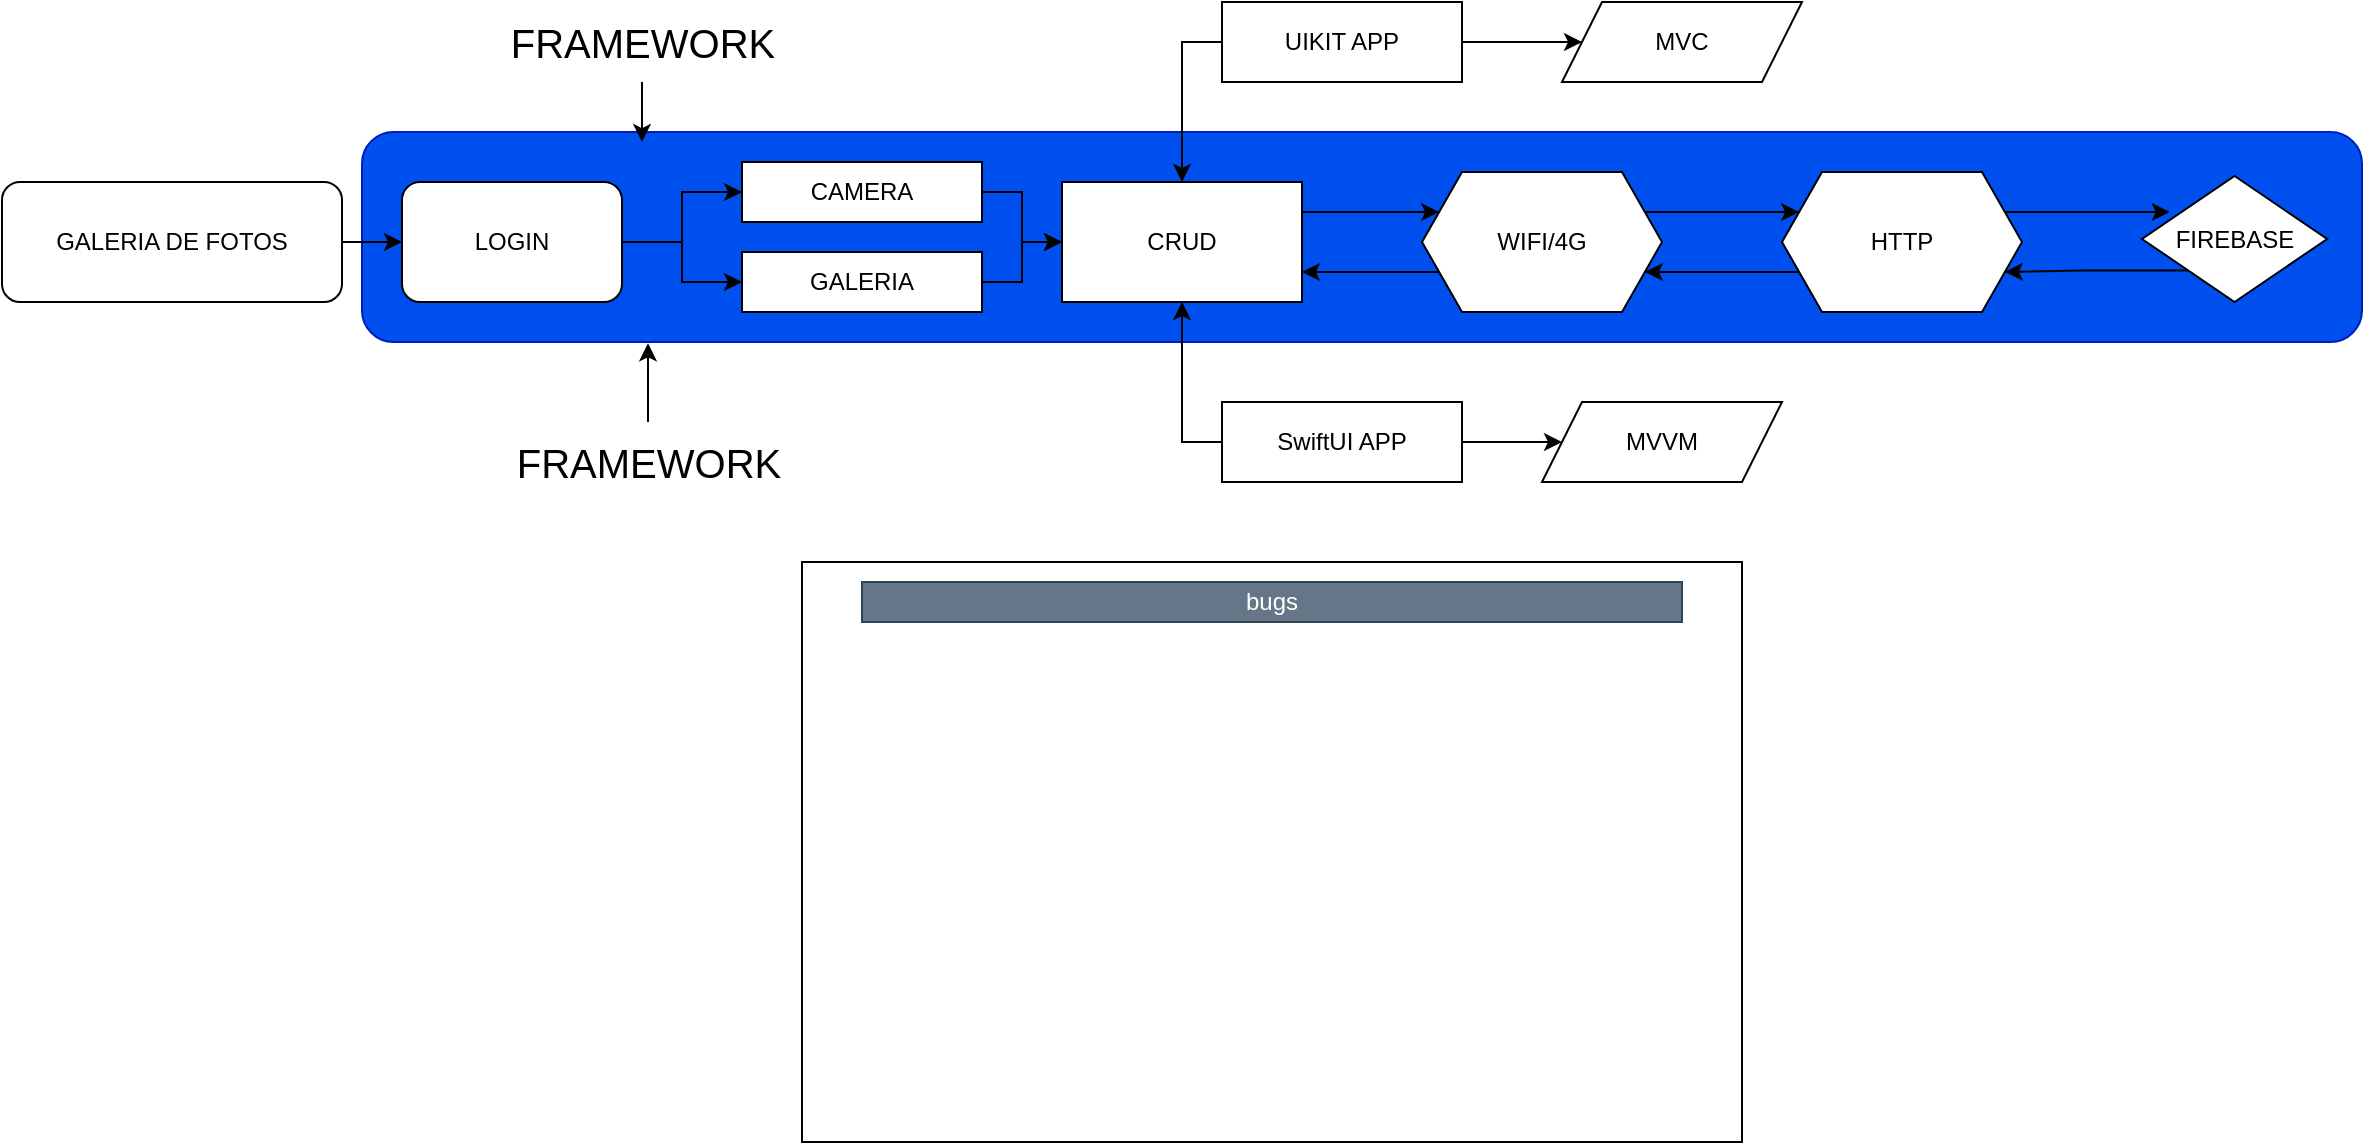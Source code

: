 <mxfile version="20.3.0" type="device" pages="4"><diagram id="YFkN_nHMXxyd2e1mdSXH" name="SDK"><mxGraphModel dx="1733" dy="672" grid="1" gridSize="10" guides="1" tooltips="1" connect="1" arrows="1" fold="1" page="1" pageScale="1" pageWidth="827" pageHeight="1169" math="0" shadow="0"><root><mxCell id="0"/><mxCell id="1" parent="0"/><mxCell id="HABI5EBwx8Fu4auD-zFx-12" value="" style="rounded=1;whiteSpace=wrap;html=1;fillColor=#0050ef;fontColor=#ffffff;strokeColor=#001DBC;" parent="1" vertex="1"><mxGeometry x="-310" y="185" width="1000" height="105" as="geometry"/></mxCell><mxCell id="B79TstBRO1knuJqb2UbD-28" style="edgeStyle=orthogonalEdgeStyle;rounded=0;orthogonalLoop=1;jettySize=auto;html=1;exitX=1;exitY=0.25;exitDx=0;exitDy=0;entryX=0;entryY=0.25;entryDx=0;entryDy=0;" parent="1" source="B79TstBRO1knuJqb2UbD-1" target="B79TstBRO1knuJqb2UbD-24" edge="1"><mxGeometry relative="1" as="geometry"/></mxCell><mxCell id="B79TstBRO1knuJqb2UbD-1" value="CRUD" style="rounded=0;whiteSpace=wrap;html=1;" parent="1" vertex="1"><mxGeometry x="40" y="210" width="120" height="60" as="geometry"/></mxCell><mxCell id="B79TstBRO1knuJqb2UbD-15" style="edgeStyle=orthogonalEdgeStyle;rounded=0;orthogonalLoop=1;jettySize=auto;html=1;exitX=0;exitY=1;exitDx=0;exitDy=0;entryX=1;entryY=0.75;entryDx=0;entryDy=0;" parent="1" source="B79TstBRO1knuJqb2UbD-2" target="B79TstBRO1knuJqb2UbD-3" edge="1"><mxGeometry relative="1" as="geometry"/></mxCell><mxCell id="B79TstBRO1knuJqb2UbD-2" value="FIREBASE" style="rhombus;whiteSpace=wrap;html=1;" parent="1" vertex="1"><mxGeometry x="580" y="207" width="92.57" height="63" as="geometry"/></mxCell><mxCell id="B79TstBRO1knuJqb2UbD-14" style="edgeStyle=orthogonalEdgeStyle;rounded=0;orthogonalLoop=1;jettySize=auto;html=1;exitX=1;exitY=0.25;exitDx=0;exitDy=0;entryX=0.15;entryY=0.286;entryDx=0;entryDy=0;entryPerimeter=0;" parent="1" source="B79TstBRO1knuJqb2UbD-3" target="B79TstBRO1knuJqb2UbD-2" edge="1"><mxGeometry relative="1" as="geometry"/></mxCell><mxCell id="B79TstBRO1knuJqb2UbD-26" style="edgeStyle=orthogonalEdgeStyle;rounded=0;orthogonalLoop=1;jettySize=auto;html=1;exitX=0;exitY=0.75;exitDx=0;exitDy=0;entryX=1;entryY=0.75;entryDx=0;entryDy=0;" parent="1" source="B79TstBRO1knuJqb2UbD-3" target="B79TstBRO1knuJqb2UbD-24" edge="1"><mxGeometry relative="1" as="geometry"/></mxCell><mxCell id="B79TstBRO1knuJqb2UbD-3" value="HTTP" style="shape=hexagon;perimeter=hexagonPerimeter2;whiteSpace=wrap;html=1;fixedSize=1;" parent="1" vertex="1"><mxGeometry x="400" y="205" width="120" height="70" as="geometry"/></mxCell><mxCell id="B79TstBRO1knuJqb2UbD-18" style="edgeStyle=orthogonalEdgeStyle;rounded=0;orthogonalLoop=1;jettySize=auto;html=1;exitX=0;exitY=0.5;exitDx=0;exitDy=0;entryX=0.5;entryY=0;entryDx=0;entryDy=0;" parent="1" source="B79TstBRO1knuJqb2UbD-16" target="B79TstBRO1knuJqb2UbD-1" edge="1"><mxGeometry relative="1" as="geometry"/></mxCell><mxCell id="B79TstBRO1knuJqb2UbD-21" style="edgeStyle=orthogonalEdgeStyle;rounded=0;orthogonalLoop=1;jettySize=auto;html=1;exitX=1;exitY=0.5;exitDx=0;exitDy=0;entryX=0;entryY=0.5;entryDx=0;entryDy=0;" parent="1" source="B79TstBRO1knuJqb2UbD-16" target="B79TstBRO1knuJqb2UbD-20" edge="1"><mxGeometry relative="1" as="geometry"/></mxCell><mxCell id="B79TstBRO1knuJqb2UbD-16" value="UIKIT APP" style="rounded=0;whiteSpace=wrap;html=1;" parent="1" vertex="1"><mxGeometry x="120" y="120" width="120" height="40" as="geometry"/></mxCell><mxCell id="B79TstBRO1knuJqb2UbD-19" style="edgeStyle=orthogonalEdgeStyle;rounded=0;orthogonalLoop=1;jettySize=auto;html=1;exitX=0;exitY=0.5;exitDx=0;exitDy=0;entryX=0.5;entryY=1;entryDx=0;entryDy=0;" parent="1" source="B79TstBRO1knuJqb2UbD-17" target="B79TstBRO1knuJqb2UbD-1" edge="1"><mxGeometry relative="1" as="geometry"/></mxCell><mxCell id="B79TstBRO1knuJqb2UbD-23" style="edgeStyle=orthogonalEdgeStyle;rounded=0;orthogonalLoop=1;jettySize=auto;html=1;exitX=1;exitY=0.5;exitDx=0;exitDy=0;" parent="1" source="B79TstBRO1knuJqb2UbD-17" target="B79TstBRO1knuJqb2UbD-22" edge="1"><mxGeometry relative="1" as="geometry"/></mxCell><mxCell id="B79TstBRO1knuJqb2UbD-17" value="SwiftUI APP" style="rounded=0;whiteSpace=wrap;html=1;" parent="1" vertex="1"><mxGeometry x="120" y="320" width="120" height="40" as="geometry"/></mxCell><mxCell id="B79TstBRO1knuJqb2UbD-20" value="MVC" style="shape=parallelogram;perimeter=parallelogramPerimeter;whiteSpace=wrap;html=1;fixedSize=1;" parent="1" vertex="1"><mxGeometry x="290" y="120" width="120" height="40" as="geometry"/></mxCell><mxCell id="B79TstBRO1knuJqb2UbD-22" value="MVVM" style="shape=parallelogram;perimeter=parallelogramPerimeter;whiteSpace=wrap;html=1;fixedSize=1;" parent="1" vertex="1"><mxGeometry x="280" y="320" width="120" height="40" as="geometry"/></mxCell><mxCell id="B79TstBRO1knuJqb2UbD-27" style="edgeStyle=orthogonalEdgeStyle;rounded=0;orthogonalLoop=1;jettySize=auto;html=1;exitX=1;exitY=0.25;exitDx=0;exitDy=0;entryX=0;entryY=0.25;entryDx=0;entryDy=0;" parent="1" source="B79TstBRO1knuJqb2UbD-24" target="B79TstBRO1knuJqb2UbD-3" edge="1"><mxGeometry relative="1" as="geometry"/></mxCell><mxCell id="B79TstBRO1knuJqb2UbD-29" style="edgeStyle=orthogonalEdgeStyle;rounded=0;orthogonalLoop=1;jettySize=auto;html=1;exitX=0;exitY=0.75;exitDx=0;exitDy=0;entryX=1;entryY=0.75;entryDx=0;entryDy=0;" parent="1" source="B79TstBRO1knuJqb2UbD-24" target="B79TstBRO1knuJqb2UbD-1" edge="1"><mxGeometry relative="1" as="geometry"/></mxCell><mxCell id="B79TstBRO1knuJqb2UbD-24" value="WIFI/4G" style="shape=hexagon;perimeter=hexagonPerimeter2;whiteSpace=wrap;html=1;fixedSize=1;" parent="1" vertex="1"><mxGeometry x="220" y="205" width="120" height="70" as="geometry"/></mxCell><mxCell id="HABI5EBwx8Fu4auD-zFx-5" style="edgeStyle=orthogonalEdgeStyle;rounded=0;orthogonalLoop=1;jettySize=auto;html=1;exitX=1;exitY=0.5;exitDx=0;exitDy=0;entryX=0;entryY=0.5;entryDx=0;entryDy=0;" parent="1" source="HABI5EBwx8Fu4auD-zFx-1" target="HABI5EBwx8Fu4auD-zFx-3" edge="1"><mxGeometry relative="1" as="geometry"/></mxCell><mxCell id="HABI5EBwx8Fu4auD-zFx-6" style="edgeStyle=orthogonalEdgeStyle;rounded=0;orthogonalLoop=1;jettySize=auto;html=1;exitX=1;exitY=0.5;exitDx=0;exitDy=0;entryX=0;entryY=0.5;entryDx=0;entryDy=0;" parent="1" source="HABI5EBwx8Fu4auD-zFx-1" target="HABI5EBwx8Fu4auD-zFx-4" edge="1"><mxGeometry relative="1" as="geometry"/></mxCell><mxCell id="HABI5EBwx8Fu4auD-zFx-1" value="LOGIN" style="rounded=1;whiteSpace=wrap;html=1;" parent="1" vertex="1"><mxGeometry x="-290" y="210" width="110" height="60" as="geometry"/></mxCell><mxCell id="HABI5EBwx8Fu4auD-zFx-7" style="edgeStyle=orthogonalEdgeStyle;rounded=0;orthogonalLoop=1;jettySize=auto;html=1;exitX=1;exitY=0.5;exitDx=0;exitDy=0;entryX=0;entryY=0.5;entryDx=0;entryDy=0;" parent="1" source="HABI5EBwx8Fu4auD-zFx-3" target="B79TstBRO1knuJqb2UbD-1" edge="1"><mxGeometry relative="1" as="geometry"/></mxCell><mxCell id="HABI5EBwx8Fu4auD-zFx-3" value="CAMERA" style="rounded=0;whiteSpace=wrap;html=1;" parent="1" vertex="1"><mxGeometry x="-120" y="200" width="120" height="30" as="geometry"/></mxCell><mxCell id="HABI5EBwx8Fu4auD-zFx-9" style="edgeStyle=orthogonalEdgeStyle;rounded=0;orthogonalLoop=1;jettySize=auto;html=1;exitX=1;exitY=0.5;exitDx=0;exitDy=0;entryX=0;entryY=0.5;entryDx=0;entryDy=0;" parent="1" source="HABI5EBwx8Fu4auD-zFx-4" target="B79TstBRO1knuJqb2UbD-1" edge="1"><mxGeometry relative="1" as="geometry"/></mxCell><mxCell id="HABI5EBwx8Fu4auD-zFx-4" value="GALERIA" style="rounded=0;whiteSpace=wrap;html=1;" parent="1" vertex="1"><mxGeometry x="-120" y="245" width="120" height="30" as="geometry"/></mxCell><mxCell id="HABI5EBwx8Fu4auD-zFx-11" style="edgeStyle=orthogonalEdgeStyle;rounded=0;orthogonalLoop=1;jettySize=auto;html=1;entryX=0;entryY=0.5;entryDx=0;entryDy=0;" parent="1" source="HABI5EBwx8Fu4auD-zFx-10" target="HABI5EBwx8Fu4auD-zFx-1" edge="1"><mxGeometry relative="1" as="geometry"/></mxCell><mxCell id="HABI5EBwx8Fu4auD-zFx-10" value="GALERIA DE FOTOS" style="rounded=1;whiteSpace=wrap;html=1;" parent="1" vertex="1"><mxGeometry x="-490" y="210" width="170" height="60" as="geometry"/></mxCell><mxCell id="HABI5EBwx8Fu4auD-zFx-15" style="edgeStyle=orthogonalEdgeStyle;rounded=0;orthogonalLoop=1;jettySize=auto;html=1;entryX=0.14;entryY=0.048;entryDx=0;entryDy=0;entryPerimeter=0;fontSize=20;" parent="1" source="HABI5EBwx8Fu4auD-zFx-13" target="HABI5EBwx8Fu4auD-zFx-12" edge="1"><mxGeometry relative="1" as="geometry"/></mxCell><mxCell id="HABI5EBwx8Fu4auD-zFx-13" value="FRAMEWORK" style="text;html=1;align=center;verticalAlign=middle;resizable=0;points=[];autosize=1;strokeColor=none;fillColor=none;fontSize=20;" parent="1" vertex="1"><mxGeometry x="-250" y="120" width="160" height="40" as="geometry"/></mxCell><mxCell id="HABI5EBwx8Fu4auD-zFx-17" style="edgeStyle=orthogonalEdgeStyle;rounded=0;orthogonalLoop=1;jettySize=auto;html=1;entryX=0.143;entryY=1.006;entryDx=0;entryDy=0;entryPerimeter=0;fontSize=20;" parent="1" source="HABI5EBwx8Fu4auD-zFx-16" target="HABI5EBwx8Fu4auD-zFx-12" edge="1"><mxGeometry relative="1" as="geometry"/></mxCell><mxCell id="HABI5EBwx8Fu4auD-zFx-16" value="FRAMEWORK" style="text;html=1;align=center;verticalAlign=middle;resizable=0;points=[];autosize=1;strokeColor=none;fillColor=none;fontSize=20;" parent="1" vertex="1"><mxGeometry x="-247" y="330" width="160" height="40" as="geometry"/></mxCell><mxCell id="6yFCSaXZZW268S0r79g9-1" value="" style="rounded=0;whiteSpace=wrap;html=1;fontColor=#4D4D4D;" vertex="1" parent="1"><mxGeometry x="-90" y="400" width="470" height="290" as="geometry"/></mxCell><mxCell id="6yFCSaXZZW268S0r79g9-2" value="bugs" style="text;html=1;strokeColor=#314354;fillColor=#647687;align=center;verticalAlign=middle;whiteSpace=wrap;rounded=0;fontColor=#ffffff;" vertex="1" parent="1"><mxGeometry x="-60" y="410" width="410" height="20" as="geometry"/></mxCell><mxCell id="6yFCSaXZZW268S0r79g9-3" value="check permission - nil when run second time" style="text;html=1;strokeColor=none;fillColor=none;align=left;verticalAlign=middle;whiteSpace=wrap;rounded=0;fontColor=#FFFFFF;" vertex="1" parent="1"><mxGeometry x="-60" y="440" width="410" height="20" as="geometry"/></mxCell><mxCell id="6yFCSaXZZW268S0r79g9-4" value="camera - camera slow down" style="text;html=1;strokeColor=none;fillColor=none;align=left;verticalAlign=middle;whiteSpace=wrap;rounded=0;fontColor=#FFFFFF;" vertex="1" parent="1"><mxGeometry x="-60" y="460" width="410" height="20" as="geometry"/></mxCell></root></mxGraphModel></diagram><diagram id="U-0XEckfQkXE5PFHuuP4" name="Login"><mxGraphModel dx="1007" dy="1847" grid="1" gridSize="10" guides="1" tooltips="1" connect="1" arrows="1" fold="1" page="1" pageScale="1" pageWidth="850" pageHeight="1100" math="0" shadow="0"><root><mxCell id="0"/><mxCell id="1" parent="0"/><mxCell id="jtkZfBGLMHMHGN9p46DJ-2" value="" style="rounded=1;whiteSpace=wrap;html=1;absoluteArcSize=1;arcSize=14;strokeWidth=2;fillColor=#f5f5f5;fontColor=#333333;strokeColor=#666666;" vertex="1" parent="1"><mxGeometry x="190" y="-110" width="370" height="670" as="geometry"/></mxCell><mxCell id="pKmlV4ynjvg_yUl_DUPl-1" value="Repetir Email" style="rounded=0;whiteSpace=wrap;html=1;fillColor=#f5f5f5;strokeColor=#666666;fontColor=#333333;" vertex="1" parent="1"><mxGeometry x="210" y="320" width="330" height="50" as="geometry"/></mxCell><mxCell id="pKmlV4ynjvg_yUl_DUPl-2" value="senha" style="rounded=0;whiteSpace=wrap;html=1;fillColor=#f5f5f5;strokeColor=#666666;fontColor=#333333;" vertex="1" parent="1"><mxGeometry x="210" y="390" width="330" height="50" as="geometry"/></mxCell><mxCell id="pKmlV4ynjvg_yUl_DUPl-3" value="" style="ellipse;whiteSpace=wrap;html=1;aspect=fixed;" vertex="1" parent="1"><mxGeometry x="287.5" width="175" height="175" as="geometry"/></mxCell><mxCell id="pKmlV4ynjvg_yUl_DUPl-4" value="&lt;font color=&quot;#4d4d4d&quot;&gt;Login&lt;/font&gt;" style="rounded=1;whiteSpace=wrap;html=1;fillColor=#d5e8d4;strokeColor=#82b366;" vertex="1" parent="1"><mxGeometry x="210" y="480" width="330" height="40" as="geometry"/></mxCell><mxCell id="pKmlV4ynjvg_yUl_DUPl-5" value="Email" style="rounded=0;whiteSpace=wrap;html=1;fillColor=#f5f5f5;strokeColor=#666666;fontColor=#333333;" vertex="1" parent="1"><mxGeometry x="210" y="260" width="330" height="50" as="geometry"/></mxCell></root></mxGraphModel></diagram><diagram name="Permissao" id="5sCo79vhHSiVsbcLUktm"><mxGraphModel dx="906" dy="1772" grid="1" gridSize="10" guides="1" tooltips="1" connect="1" arrows="1" fold="1" page="1" pageScale="1" pageWidth="850" pageHeight="1100" math="0" shadow="0"><root><mxCell id="DJNN8eJVYUbC58aOhB4i-0"/><mxCell id="DJNN8eJVYUbC58aOhB4i-1" parent="DJNN8eJVYUbC58aOhB4i-0"/><mxCell id="DJNN8eJVYUbC58aOhB4i-2" value="" style="rounded=1;whiteSpace=wrap;html=1;absoluteArcSize=1;arcSize=14;strokeWidth=2;fillColor=#f5f5f5;fontColor=#333333;strokeColor=#666666;" vertex="1" parent="DJNN8eJVYUbC58aOhB4i-1"><mxGeometry x="190" y="-110" width="370" height="670" as="geometry"/></mxCell><mxCell id="DJNN8eJVYUbC58aOhB4i-3" value="Permitir Acesso" style="rounded=1;whiteSpace=wrap;html=1;fillColor=#d5e8d4;strokeColor=#82b366;fontColor=#4D4D4D;" vertex="1" parent="DJNN8eJVYUbC58aOhB4i-1"><mxGeometry x="315" y="195" width="120" height="60" as="geometry"/></mxCell><mxCell id="__NBYabV7lwaEf7c82If-0" value="" style="rounded=0;whiteSpace=wrap;html=1;fillColor=#dae8fc;strokeColor=#6c8ebf;" vertex="1" parent="DJNN8eJVYUbC58aOhB4i-1"><mxGeometry x="210" y="50" width="330" height="120" as="geometry"/></mxCell><mxCell id="__NBYabV7lwaEf7c82If-1" value="&lt;h1&gt;Heading&lt;/h1&gt;&lt;p&gt;Lorem ipsum dolor sit amet, consectetur adipisicing elit, sed do eiusmod tempor incididunt ut labore et dolore magna aliqua.&lt;/p&gt;" style="text;html=1;strokeColor=none;fillColor=none;spacing=5;spacingTop=-20;whiteSpace=wrap;overflow=hidden;rounded=0;fontColor=#4D4D4D;" vertex="1" parent="DJNN8eJVYUbC58aOhB4i-1"><mxGeometry x="280" y="50" width="190" height="120" as="geometry"/></mxCell></root></mxGraphModel></diagram><diagram name="Cloud Foto" id="rT1SUD2MIAWS-FKoaoy4"><mxGraphModel dx="954" dy="1807" grid="1" gridSize="10" guides="1" tooltips="1" connect="1" arrows="1" fold="1" page="1" pageScale="1" pageWidth="850" pageHeight="1100" math="0" shadow="0"><root><mxCell id="rqKTpFD9p3zjhJkstYDI-0"/><mxCell id="rqKTpFD9p3zjhJkstYDI-1" parent="rqKTpFD9p3zjhJkstYDI-0"/><mxCell id="rqKTpFD9p3zjhJkstYDI-2" value="" style="rounded=1;whiteSpace=wrap;html=1;absoluteArcSize=1;arcSize=14;strokeWidth=2;fillColor=#f5f5f5;fontColor=#333333;strokeColor=#666666;" vertex="1" parent="rqKTpFD9p3zjhJkstYDI-1"><mxGeometry x="190" y="-110" width="370" height="670" as="geometry"/></mxCell><mxCell id="YcbNkJXFAwfw2CHeFWOT-3" value="" style="group" vertex="1" connectable="0" parent="rqKTpFD9p3zjhJkstYDI-1"><mxGeometry x="200" y="-72" width="350" height="72" as="geometry"/></mxCell><mxCell id="53hUW3LfMHYF-yjiO1Lf-0" value="" style="whiteSpace=wrap;html=1;aspect=fixed;fillColor=#f0a30a;fontColor=#000000;strokeColor=#BD7000;" vertex="1" parent="YcbNkJXFAwfw2CHeFWOT-3"><mxGeometry width="72" height="72" as="geometry"/></mxCell><mxCell id="YcbNkJXFAwfw2CHeFWOT-0" value="" style="whiteSpace=wrap;html=1;aspect=fixed;fillColor=#f0a30a;fontColor=#000000;strokeColor=#BD7000;" vertex="1" parent="YcbNkJXFAwfw2CHeFWOT-3"><mxGeometry x="95.996" width="72" height="72" as="geometry"/></mxCell><mxCell id="YcbNkJXFAwfw2CHeFWOT-1" value="" style="whiteSpace=wrap;html=1;aspect=fixed;fillColor=#f0a30a;fontColor=#000000;strokeColor=#BD7000;" vertex="1" parent="YcbNkJXFAwfw2CHeFWOT-3"><mxGeometry x="186.001" width="72" height="72" as="geometry"/></mxCell><mxCell id="YcbNkJXFAwfw2CHeFWOT-2" value="" style="whiteSpace=wrap;html=1;aspect=fixed;fillColor=#f0a30a;fontColor=#000000;strokeColor=#BD7000;" vertex="1" parent="YcbNkJXFAwfw2CHeFWOT-3"><mxGeometry x="277.997" width="72" height="72" as="geometry"/></mxCell><mxCell id="YcbNkJXFAwfw2CHeFWOT-4" value="" style="group" vertex="1" connectable="0" parent="rqKTpFD9p3zjhJkstYDI-1"><mxGeometry x="200" y="10" width="350" height="72" as="geometry"/></mxCell><mxCell id="YcbNkJXFAwfw2CHeFWOT-5" value="" style="whiteSpace=wrap;html=1;aspect=fixed;fillColor=#f0a30a;fontColor=#000000;strokeColor=#BD7000;" vertex="1" parent="YcbNkJXFAwfw2CHeFWOT-4"><mxGeometry width="72" height="72" as="geometry"/></mxCell><mxCell id="YcbNkJXFAwfw2CHeFWOT-6" value="" style="whiteSpace=wrap;html=1;aspect=fixed;fillColor=#f0a30a;fontColor=#000000;strokeColor=#BD7000;" vertex="1" parent="YcbNkJXFAwfw2CHeFWOT-4"><mxGeometry x="95.996" width="72" height="72" as="geometry"/></mxCell><mxCell id="YcbNkJXFAwfw2CHeFWOT-7" value="" style="whiteSpace=wrap;html=1;aspect=fixed;fillColor=#f0a30a;fontColor=#000000;strokeColor=#BD7000;" vertex="1" parent="YcbNkJXFAwfw2CHeFWOT-4"><mxGeometry x="186.001" width="72" height="72" as="geometry"/></mxCell><mxCell id="YcbNkJXFAwfw2CHeFWOT-8" value="" style="whiteSpace=wrap;html=1;aspect=fixed;fillColor=#f0a30a;fontColor=#000000;strokeColor=#BD7000;" vertex="1" parent="YcbNkJXFAwfw2CHeFWOT-4"><mxGeometry x="277.997" width="72" height="72" as="geometry"/></mxCell><mxCell id="YcbNkJXFAwfw2CHeFWOT-9" value="" style="group" vertex="1" connectable="0" parent="rqKTpFD9p3zjhJkstYDI-1"><mxGeometry x="200" y="90" width="350" height="72" as="geometry"/></mxCell><mxCell id="YcbNkJXFAwfw2CHeFWOT-10" value="" style="whiteSpace=wrap;html=1;aspect=fixed;fillColor=#f0a30a;fontColor=#000000;strokeColor=#BD7000;" vertex="1" parent="YcbNkJXFAwfw2CHeFWOT-9"><mxGeometry width="72" height="72" as="geometry"/></mxCell><mxCell id="YcbNkJXFAwfw2CHeFWOT-11" value="" style="whiteSpace=wrap;html=1;aspect=fixed;fillColor=#f0a30a;fontColor=#000000;strokeColor=#BD7000;" vertex="1" parent="YcbNkJXFAwfw2CHeFWOT-9"><mxGeometry x="95.996" width="72" height="72" as="geometry"/></mxCell><mxCell id="YcbNkJXFAwfw2CHeFWOT-12" value="" style="whiteSpace=wrap;html=1;aspect=fixed;fillColor=#f0a30a;fontColor=#000000;strokeColor=#BD7000;" vertex="1" parent="YcbNkJXFAwfw2CHeFWOT-9"><mxGeometry x="186.001" width="72" height="72" as="geometry"/></mxCell><mxCell id="YcbNkJXFAwfw2CHeFWOT-13" value="" style="whiteSpace=wrap;html=1;aspect=fixed;fillColor=#f0a30a;fontColor=#000000;strokeColor=#BD7000;" vertex="1" parent="YcbNkJXFAwfw2CHeFWOT-9"><mxGeometry x="277.997" width="72" height="72" as="geometry"/></mxCell><mxCell id="YcbNkJXFAwfw2CHeFWOT-14" value="" style="group" vertex="1" connectable="0" parent="rqKTpFD9p3zjhJkstYDI-1"><mxGeometry x="200" y="170" width="350" height="72" as="geometry"/></mxCell><mxCell id="YcbNkJXFAwfw2CHeFWOT-15" value="" style="whiteSpace=wrap;html=1;aspect=fixed;fillColor=#f0a30a;fontColor=#000000;strokeColor=#BD7000;" vertex="1" parent="YcbNkJXFAwfw2CHeFWOT-14"><mxGeometry width="72" height="72" as="geometry"/></mxCell><mxCell id="YcbNkJXFAwfw2CHeFWOT-16" value="" style="whiteSpace=wrap;html=1;aspect=fixed;fillColor=#f0a30a;fontColor=#000000;strokeColor=#BD7000;" vertex="1" parent="YcbNkJXFAwfw2CHeFWOT-14"><mxGeometry x="95.996" width="72" height="72" as="geometry"/></mxCell><mxCell id="YcbNkJXFAwfw2CHeFWOT-17" value="" style="whiteSpace=wrap;html=1;aspect=fixed;fillColor=#f0a30a;fontColor=#000000;strokeColor=#BD7000;" vertex="1" parent="YcbNkJXFAwfw2CHeFWOT-14"><mxGeometry x="186.001" width="72" height="72" as="geometry"/></mxCell><mxCell id="YcbNkJXFAwfw2CHeFWOT-18" value="" style="whiteSpace=wrap;html=1;aspect=fixed;fillColor=#f0a30a;fontColor=#000000;strokeColor=#BD7000;" vertex="1" parent="YcbNkJXFAwfw2CHeFWOT-14"><mxGeometry x="277.997" width="72" height="72" as="geometry"/></mxCell><mxCell id="YcbNkJXFAwfw2CHeFWOT-19" value="" style="group" vertex="1" connectable="0" parent="rqKTpFD9p3zjhJkstYDI-1"><mxGeometry x="200" y="250" width="350" height="72" as="geometry"/></mxCell><mxCell id="YcbNkJXFAwfw2CHeFWOT-20" value="" style="whiteSpace=wrap;html=1;aspect=fixed;fillColor=#f0a30a;fontColor=#000000;strokeColor=#BD7000;" vertex="1" parent="YcbNkJXFAwfw2CHeFWOT-19"><mxGeometry width="72" height="72" as="geometry"/></mxCell><mxCell id="YcbNkJXFAwfw2CHeFWOT-21" value="" style="whiteSpace=wrap;html=1;aspect=fixed;fillColor=#f0a30a;fontColor=#000000;strokeColor=#BD7000;" vertex="1" parent="YcbNkJXFAwfw2CHeFWOT-19"><mxGeometry x="95.996" width="72" height="72" as="geometry"/></mxCell><mxCell id="YcbNkJXFAwfw2CHeFWOT-22" value="" style="whiteSpace=wrap;html=1;aspect=fixed;fillColor=#f0a30a;fontColor=#000000;strokeColor=#BD7000;" vertex="1" parent="YcbNkJXFAwfw2CHeFWOT-19"><mxGeometry x="186.001" width="72" height="72" as="geometry"/></mxCell><mxCell id="YcbNkJXFAwfw2CHeFWOT-23" value="" style="whiteSpace=wrap;html=1;aspect=fixed;fillColor=#f0a30a;fontColor=#000000;strokeColor=#BD7000;" vertex="1" parent="YcbNkJXFAwfw2CHeFWOT-19"><mxGeometry x="277.997" width="72" height="72" as="geometry"/></mxCell><mxCell id="YcbNkJXFAwfw2CHeFWOT-24" value="" style="group" vertex="1" connectable="0" parent="rqKTpFD9p3zjhJkstYDI-1"><mxGeometry x="200" y="330" width="350" height="72" as="geometry"/></mxCell><mxCell id="YcbNkJXFAwfw2CHeFWOT-25" value="" style="whiteSpace=wrap;html=1;aspect=fixed;fillColor=#f0a30a;fontColor=#000000;strokeColor=#BD7000;" vertex="1" parent="YcbNkJXFAwfw2CHeFWOT-24"><mxGeometry width="72" height="72" as="geometry"/></mxCell><mxCell id="YcbNkJXFAwfw2CHeFWOT-26" value="" style="whiteSpace=wrap;html=1;aspect=fixed;fillColor=#f0a30a;fontColor=#000000;strokeColor=#BD7000;" vertex="1" parent="YcbNkJXFAwfw2CHeFWOT-24"><mxGeometry x="95.996" width="72" height="72" as="geometry"/></mxCell><mxCell id="YcbNkJXFAwfw2CHeFWOT-27" value="" style="whiteSpace=wrap;html=1;aspect=fixed;fillColor=#f0a30a;fontColor=#000000;strokeColor=#BD7000;" vertex="1" parent="YcbNkJXFAwfw2CHeFWOT-24"><mxGeometry x="186.001" width="72" height="72" as="geometry"/></mxCell><mxCell id="YcbNkJXFAwfw2CHeFWOT-28" value="" style="whiteSpace=wrap;html=1;aspect=fixed;fillColor=#f0a30a;fontColor=#000000;strokeColor=#BD7000;" vertex="1" parent="YcbNkJXFAwfw2CHeFWOT-24"><mxGeometry x="277.997" width="72" height="72" as="geometry"/></mxCell><mxCell id="YcbNkJXFAwfw2CHeFWOT-29" value="" style="group" vertex="1" connectable="0" parent="rqKTpFD9p3zjhJkstYDI-1"><mxGeometry x="200" y="410" width="350" height="72" as="geometry"/></mxCell><mxCell id="YcbNkJXFAwfw2CHeFWOT-30" value="" style="whiteSpace=wrap;html=1;aspect=fixed;fillColor=#f0a30a;fontColor=#000000;strokeColor=#BD7000;" vertex="1" parent="YcbNkJXFAwfw2CHeFWOT-29"><mxGeometry width="72" height="72" as="geometry"/></mxCell><mxCell id="YcbNkJXFAwfw2CHeFWOT-31" value="" style="whiteSpace=wrap;html=1;aspect=fixed;fillColor=#f0a30a;fontColor=#000000;strokeColor=#BD7000;" vertex="1" parent="YcbNkJXFAwfw2CHeFWOT-29"><mxGeometry x="95.996" width="72" height="72" as="geometry"/></mxCell><mxCell id="YcbNkJXFAwfw2CHeFWOT-32" value="" style="whiteSpace=wrap;html=1;aspect=fixed;fillColor=#f0a30a;fontColor=#000000;strokeColor=#BD7000;" vertex="1" parent="YcbNkJXFAwfw2CHeFWOT-29"><mxGeometry x="186.001" width="72" height="72" as="geometry"/></mxCell><mxCell id="YcbNkJXFAwfw2CHeFWOT-33" value="" style="whiteSpace=wrap;html=1;aspect=fixed;fillColor=#f0a30a;fontColor=#000000;strokeColor=#BD7000;" vertex="1" parent="YcbNkJXFAwfw2CHeFWOT-29"><mxGeometry x="277.997" width="72" height="72" as="geometry"/></mxCell><mxCell id="EYsvVc0ZzA8anLZR_VD--0" value="Camera" style="rounded=1;whiteSpace=wrap;html=1;fillColor=#d5e8d4;strokeColor=#82b366;fontColor=#4D4D4D;" vertex="1" parent="rqKTpFD9p3zjhJkstYDI-1"><mxGeometry x="250" y="490" width="120" height="60" as="geometry"/></mxCell><mxCell id="ZHco9Jf-LB564Pru4t6I-0" value="Galeria" style="rounded=1;whiteSpace=wrap;html=1;fillColor=#d5e8d4;strokeColor=#82b366;fontColor=#4D4D4D;" vertex="1" parent="rqKTpFD9p3zjhJkstYDI-1"><mxGeometry x="380" y="490" width="120" height="60" as="geometry"/></mxCell></root></mxGraphModel></diagram></mxfile>
